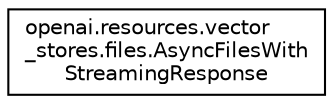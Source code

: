 digraph "Graphical Class Hierarchy"
{
 // LATEX_PDF_SIZE
  edge [fontname="Helvetica",fontsize="10",labelfontname="Helvetica",labelfontsize="10"];
  node [fontname="Helvetica",fontsize="10",shape=record];
  rankdir="LR";
  Node0 [label="openai.resources.vector\l_stores.files.AsyncFilesWith\lStreamingResponse",height=0.2,width=0.4,color="black", fillcolor="white", style="filled",URL="$classopenai_1_1resources_1_1vector__stores_1_1files_1_1AsyncFilesWithStreamingResponse.html",tooltip=" "];
}
